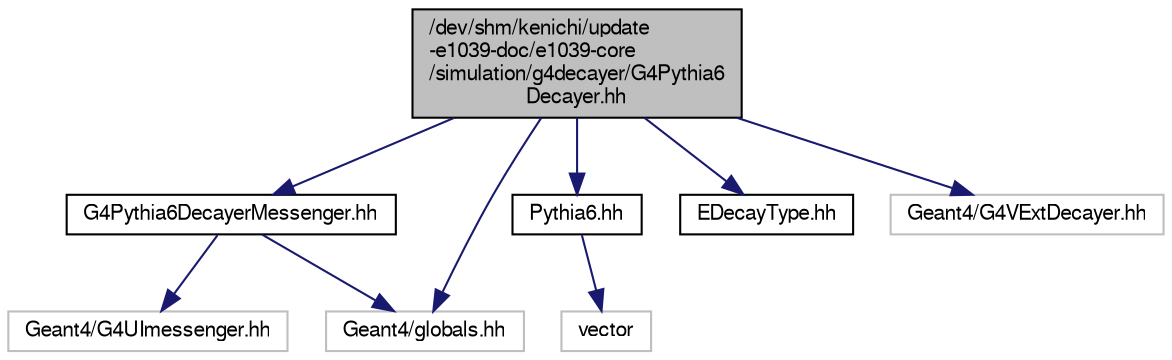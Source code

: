 digraph "/dev/shm/kenichi/update-e1039-doc/e1039-core/simulation/g4decayer/G4Pythia6Decayer.hh"
{
  bgcolor="transparent";
  edge [fontname="FreeSans",fontsize="10",labelfontname="FreeSans",labelfontsize="10"];
  node [fontname="FreeSans",fontsize="10",shape=record];
  Node1 [label="/dev/shm/kenichi/update\l-e1039-doc/e1039-core\l/simulation/g4decayer/G4Pythia6\lDecayer.hh",height=0.2,width=0.4,color="black", fillcolor="grey75", style="filled" fontcolor="black"];
  Node1 -> Node2 [color="midnightblue",fontsize="10",style="solid",fontname="FreeSans"];
  Node2 [label="G4Pythia6DecayerMessenger.hh",height=0.2,width=0.4,color="black",URL="$d4/d61/G4Pythia6DecayerMessenger_8hh.html"];
  Node2 -> Node3 [color="midnightblue",fontsize="10",style="solid",fontname="FreeSans"];
  Node3 [label="Geant4/G4UImessenger.hh",height=0.2,width=0.4,color="grey75"];
  Node2 -> Node4 [color="midnightblue",fontsize="10",style="solid",fontname="FreeSans"];
  Node4 [label="Geant4/globals.hh",height=0.2,width=0.4,color="grey75"];
  Node1 -> Node5 [color="midnightblue",fontsize="10",style="solid",fontname="FreeSans"];
  Node5 [label="Pythia6.hh",height=0.2,width=0.4,color="black",URL="$d3/d86/Pythia6_8hh.html"];
  Node5 -> Node6 [color="midnightblue",fontsize="10",style="solid",fontname="FreeSans"];
  Node6 [label="vector",height=0.2,width=0.4,color="grey75"];
  Node1 -> Node7 [color="midnightblue",fontsize="10",style="solid",fontname="FreeSans"];
  Node7 [label="EDecayType.hh",height=0.2,width=0.4,color="black",URL="$d9/d5f/EDecayType_8hh.html"];
  Node1 -> Node8 [color="midnightblue",fontsize="10",style="solid",fontname="FreeSans"];
  Node8 [label="Geant4/G4VExtDecayer.hh",height=0.2,width=0.4,color="grey75"];
  Node1 -> Node4 [color="midnightblue",fontsize="10",style="solid",fontname="FreeSans"];
}
